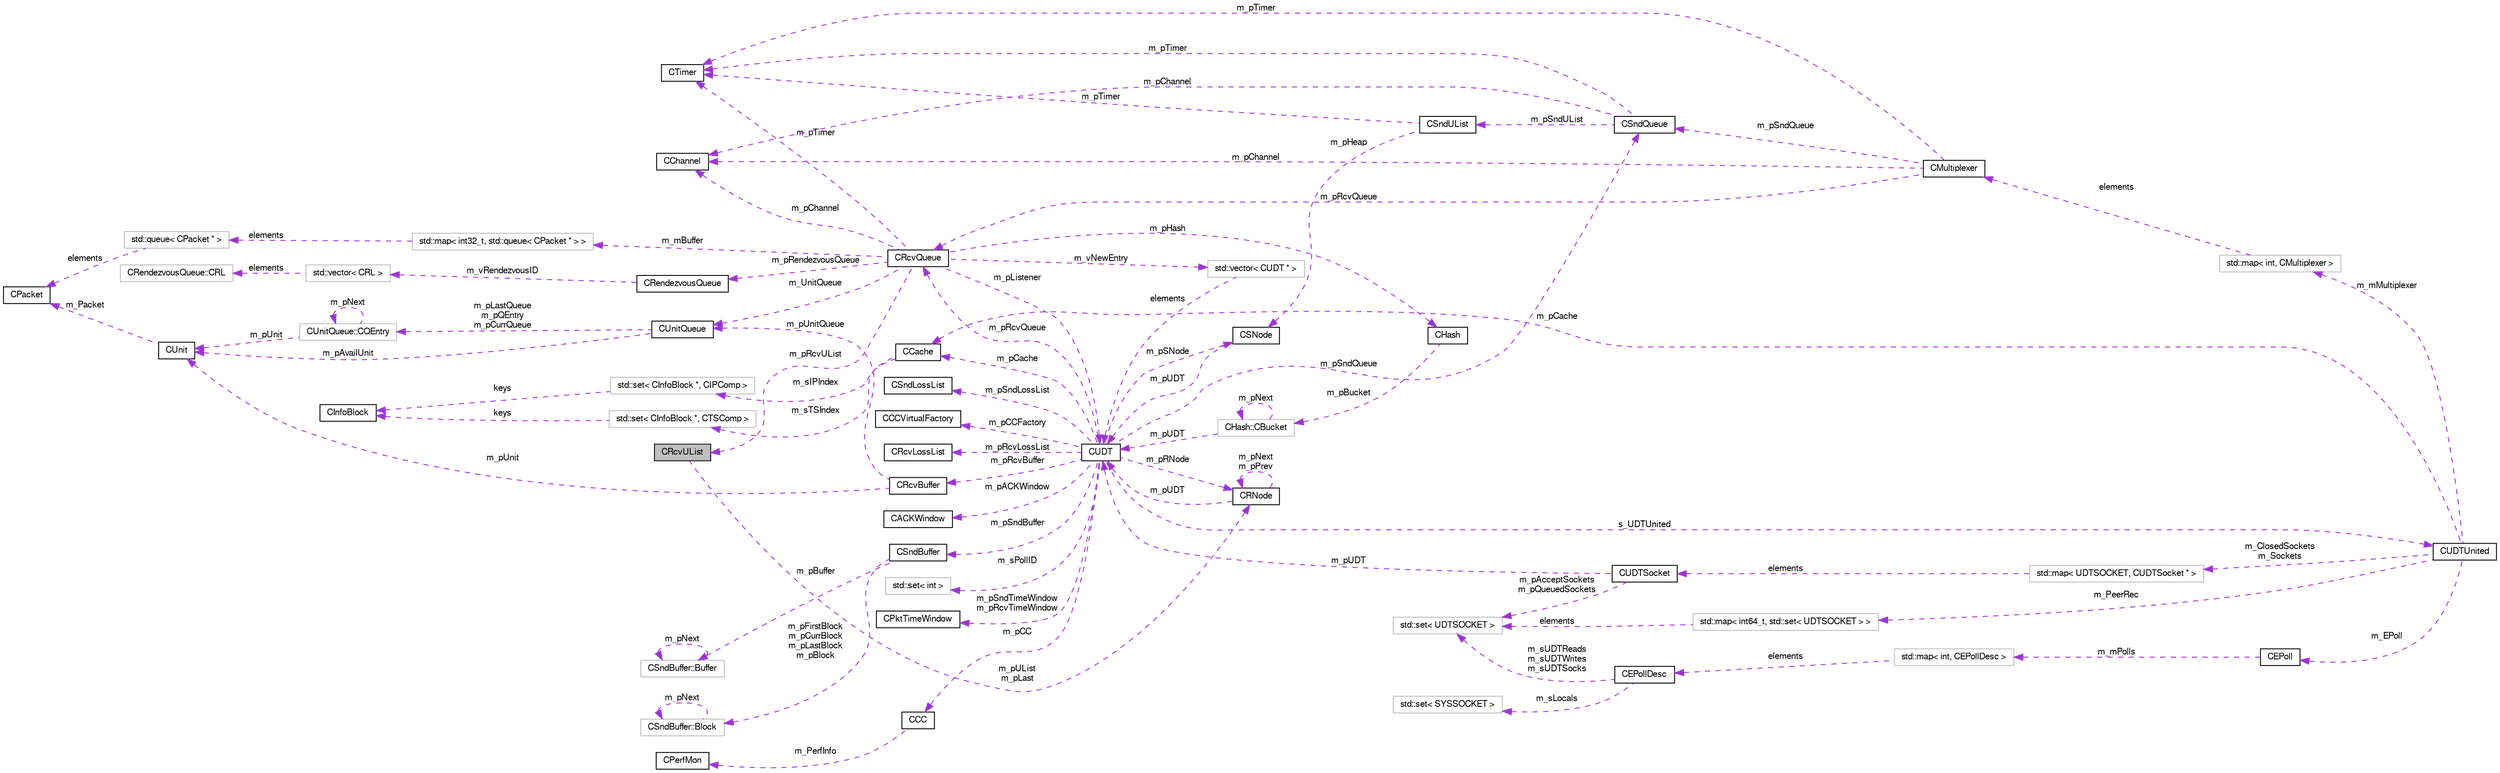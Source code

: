 digraph G
{
  bgcolor="transparent";
  edge [fontname="FreeSans",fontsize="10",labelfontname="FreeSans",labelfontsize="10"];
  node [fontname="FreeSans",fontsize="10",shape=record];
  rankdir=LR;
  Node1 [label="CRcvUList",height=0.2,width=0.4,color="black", fillcolor="grey75", style="filled" fontcolor="black"];
  Node2 -> Node1 [dir=back,color="darkorchid3",fontsize="10",style="dashed",label="m_pUList\nm_pLast",fontname="FreeSans"];
  Node2 [label="CRNode",height=0.2,width=0.4,color="black",URL="$structCRNode.html"];
  Node3 -> Node2 [dir=back,color="darkorchid3",fontsize="10",style="dashed",label="m_pUDT",fontname="FreeSans"];
  Node3 [label="CUDT",height=0.2,width=0.4,color="black",URL="$classCUDT.html"];
  Node4 -> Node3 [dir=back,color="darkorchid3",fontsize="10",style="dashed",label="m_pACKWindow",fontname="FreeSans"];
  Node4 [label="CACKWindow",height=0.2,width=0.4,color="black",URL="$classCACKWindow.html"];
  Node5 -> Node3 [dir=back,color="darkorchid3",fontsize="10",style="dashed",label="m_sPollID",fontname="FreeSans"];
  Node5 [label="std::set\< int \>",height=0.2,width=0.4,color="grey75"];
  Node6 -> Node3 [dir=back,color="darkorchid3",fontsize="10",style="dashed",label="m_pSndTimeWindow\nm_pRcvTimeWindow",fontname="FreeSans"];
  Node6 [label="CPktTimeWindow",height=0.2,width=0.4,color="black",URL="$classCPktTimeWindow.html"];
  Node7 -> Node3 [dir=back,color="darkorchid3",fontsize="10",style="dashed",label="m_pSndBuffer",fontname="FreeSans"];
  Node7 [label="CSndBuffer",height=0.2,width=0.4,color="black",URL="$classCSndBuffer.html"];
  Node8 -> Node7 [dir=back,color="darkorchid3",fontsize="10",style="dashed",label="m_pBuffer",fontname="FreeSans"];
  Node8 [label="CSndBuffer::Buffer",height=0.2,width=0.4,color="grey75"];
  Node8 -> Node8 [dir=back,color="darkorchid3",fontsize="10",style="dashed",label="m_pNext",fontname="FreeSans"];
  Node9 -> Node7 [dir=back,color="darkorchid3",fontsize="10",style="dashed",label="m_pFirstBlock\nm_pCurrBlock\nm_pLastBlock\nm_pBlock",fontname="FreeSans"];
  Node9 [label="CSndBuffer::Block",height=0.2,width=0.4,color="grey75"];
  Node9 -> Node9 [dir=back,color="darkorchid3",fontsize="10",style="dashed",label="m_pNext",fontname="FreeSans"];
  Node10 -> Node3 [dir=back,color="darkorchid3",fontsize="10",style="dashed",label="m_pSndLossList",fontname="FreeSans"];
  Node10 [label="CSndLossList",height=0.2,width=0.4,color="black",URL="$classCSndLossList.html"];
  Node11 -> Node3 [dir=back,color="darkorchid3",fontsize="10",style="dashed",label="m_pCCFactory",fontname="FreeSans"];
  Node11 [label="CCCVirtualFactory",height=0.2,width=0.4,color="black",URL="$classCCCVirtualFactory.html"];
  Node12 -> Node3 [dir=back,color="darkorchid3",fontsize="10",style="dashed",label="m_pRcvBuffer",fontname="FreeSans"];
  Node12 [label="CRcvBuffer",height=0.2,width=0.4,color="black",URL="$classCRcvBuffer.html"];
  Node13 -> Node12 [dir=back,color="darkorchid3",fontsize="10",style="dashed",label="m_pUnit",fontname="FreeSans"];
  Node13 [label="CUnit",height=0.2,width=0.4,color="black",URL="$structCUnit.html"];
  Node14 -> Node13 [dir=back,color="darkorchid3",fontsize="10",style="dashed",label="m_Packet",fontname="FreeSans"];
  Node14 [label="CPacket",height=0.2,width=0.4,color="black",URL="$classCPacket.html"];
  Node15 -> Node12 [dir=back,color="darkorchid3",fontsize="10",style="dashed",label="m_pUnitQueue",fontname="FreeSans"];
  Node15 [label="CUnitQueue",height=0.2,width=0.4,color="black",URL="$classCUnitQueue.html"];
  Node13 -> Node15 [dir=back,color="darkorchid3",fontsize="10",style="dashed",label="m_pAvailUnit",fontname="FreeSans"];
  Node16 -> Node15 [dir=back,color="darkorchid3",fontsize="10",style="dashed",label="m_pLastQueue\nm_pQEntry\nm_pCurrQueue",fontname="FreeSans"];
  Node16 [label="CUnitQueue::CQEntry",height=0.2,width=0.4,color="grey75"];
  Node13 -> Node16 [dir=back,color="darkorchid3",fontsize="10",style="dashed",label="m_pUnit",fontname="FreeSans"];
  Node16 -> Node16 [dir=back,color="darkorchid3",fontsize="10",style="dashed",label="m_pNext",fontname="FreeSans"];
  Node17 -> Node3 [dir=back,color="darkorchid3",fontsize="10",style="dashed",label="s_UDTUnited",fontname="FreeSans"];
  Node17 [label="CUDTUnited",height=0.2,width=0.4,color="black",URL="$classCUDTUnited.html"];
  Node18 -> Node17 [dir=back,color="darkorchid3",fontsize="10",style="dashed",label="m_mMultiplexer",fontname="FreeSans"];
  Node18 [label="std::map\< int, CMultiplexer \>",height=0.2,width=0.4,color="grey75"];
  Node19 -> Node18 [dir=back,color="darkorchid3",fontsize="10",style="dashed",label="elements",fontname="FreeSans"];
  Node19 [label="CMultiplexer",height=0.2,width=0.4,color="black",URL="$structCMultiplexer.html"];
  Node20 -> Node19 [dir=back,color="darkorchid3",fontsize="10",style="dashed",label="m_pTimer",fontname="FreeSans"];
  Node20 [label="CTimer",height=0.2,width=0.4,color="black",URL="$classCTimer.html"];
  Node21 -> Node19 [dir=back,color="darkorchid3",fontsize="10",style="dashed",label="m_pSndQueue",fontname="FreeSans"];
  Node21 [label="CSndQueue",height=0.2,width=0.4,color="black",URL="$classCSndQueue.html"];
  Node20 -> Node21 [dir=back,color="darkorchid3",fontsize="10",style="dashed",label="m_pTimer",fontname="FreeSans"];
  Node22 -> Node21 [dir=back,color="darkorchid3",fontsize="10",style="dashed",label="m_pSndUList",fontname="FreeSans"];
  Node22 [label="CSndUList",height=0.2,width=0.4,color="black",URL="$classCSndUList.html"];
  Node20 -> Node22 [dir=back,color="darkorchid3",fontsize="10",style="dashed",label="m_pTimer",fontname="FreeSans"];
  Node23 -> Node22 [dir=back,color="darkorchid3",fontsize="10",style="dashed",label="m_pHeap",fontname="FreeSans"];
  Node23 [label="CSNode",height=0.2,width=0.4,color="black",URL="$structCSNode.html"];
  Node3 -> Node23 [dir=back,color="darkorchid3",fontsize="10",style="dashed",label="m_pUDT",fontname="FreeSans"];
  Node24 -> Node21 [dir=back,color="darkorchid3",fontsize="10",style="dashed",label="m_pChannel",fontname="FreeSans"];
  Node24 [label="CChannel",height=0.2,width=0.4,color="black",URL="$classCChannel.html"];
  Node24 -> Node19 [dir=back,color="darkorchid3",fontsize="10",style="dashed",label="m_pChannel",fontname="FreeSans"];
  Node25 -> Node19 [dir=back,color="darkorchid3",fontsize="10",style="dashed",label="m_pRcvQueue",fontname="FreeSans"];
  Node25 [label="CRcvQueue",height=0.2,width=0.4,color="black",URL="$classCRcvQueue.html"];
  Node26 -> Node25 [dir=back,color="darkorchid3",fontsize="10",style="dashed",label="m_mBuffer",fontname="FreeSans"];
  Node26 [label="std::map\< int32_t, std::queue\< CPacket * \> \>",height=0.2,width=0.4,color="grey75"];
  Node27 -> Node26 [dir=back,color="darkorchid3",fontsize="10",style="dashed",label="elements",fontname="FreeSans"];
  Node27 [label="std::queue\< CPacket * \>",height=0.2,width=0.4,color="grey75"];
  Node14 -> Node27 [dir=back,color="darkorchid3",fontsize="10",style="dashed",label="elements",fontname="FreeSans"];
  Node3 -> Node25 [dir=back,color="darkorchid3",fontsize="10",style="dashed",label="m_pListener",fontname="FreeSans"];
  Node20 -> Node25 [dir=back,color="darkorchid3",fontsize="10",style="dashed",label="m_pTimer",fontname="FreeSans"];
  Node28 -> Node25 [dir=back,color="darkorchid3",fontsize="10",style="dashed",label="m_pRendezvousQueue",fontname="FreeSans"];
  Node28 [label="CRendezvousQueue",height=0.2,width=0.4,color="black",URL="$classCRendezvousQueue.html"];
  Node29 -> Node28 [dir=back,color="darkorchid3",fontsize="10",style="dashed",label="m_vRendezvousID",fontname="FreeSans"];
  Node29 [label="std::vector\< CRL \>",height=0.2,width=0.4,color="grey75"];
  Node30 -> Node29 [dir=back,color="darkorchid3",fontsize="10",style="dashed",label="elements",fontname="FreeSans"];
  Node30 [label="CRendezvousQueue::CRL",height=0.2,width=0.4,color="grey75"];
  Node31 -> Node25 [dir=back,color="darkorchid3",fontsize="10",style="dashed",label="m_vNewEntry",fontname="FreeSans"];
  Node31 [label="std::vector\< CUDT * \>",height=0.2,width=0.4,color="grey75"];
  Node3 -> Node31 [dir=back,color="darkorchid3",fontsize="10",style="dashed",label="elements",fontname="FreeSans"];
  Node15 -> Node25 [dir=back,color="darkorchid3",fontsize="10",style="dashed",label="m_UnitQueue",fontname="FreeSans"];
  Node1 -> Node25 [dir=back,color="darkorchid3",fontsize="10",style="dashed",label="m_pRcvUList",fontname="FreeSans"];
  Node32 -> Node25 [dir=back,color="darkorchid3",fontsize="10",style="dashed",label="m_pHash",fontname="FreeSans"];
  Node32 [label="CHash",height=0.2,width=0.4,color="black",URL="$classCHash.html"];
  Node33 -> Node32 [dir=back,color="darkorchid3",fontsize="10",style="dashed",label="m_pBucket",fontname="FreeSans"];
  Node33 [label="CHash::CBucket",height=0.2,width=0.4,color="grey75"];
  Node3 -> Node33 [dir=back,color="darkorchid3",fontsize="10",style="dashed",label="m_pUDT",fontname="FreeSans"];
  Node33 -> Node33 [dir=back,color="darkorchid3",fontsize="10",style="dashed",label="m_pNext",fontname="FreeSans"];
  Node24 -> Node25 [dir=back,color="darkorchid3",fontsize="10",style="dashed",label="m_pChannel",fontname="FreeSans"];
  Node34 -> Node17 [dir=back,color="darkorchid3",fontsize="10",style="dashed",label="m_ClosedSockets\nm_Sockets",fontname="FreeSans"];
  Node34 [label="std::map\< UDTSOCKET, CUDTSocket * \>",height=0.2,width=0.4,color="grey75"];
  Node35 -> Node34 [dir=back,color="darkorchid3",fontsize="10",style="dashed",label="elements",fontname="FreeSans"];
  Node35 [label="CUDTSocket",height=0.2,width=0.4,color="black",URL="$classCUDTSocket.html"];
  Node36 -> Node35 [dir=back,color="darkorchid3",fontsize="10",style="dashed",label="m_pAcceptSockets\nm_pQueuedSockets",fontname="FreeSans"];
  Node36 [label="std::set\< UDTSOCKET \>",height=0.2,width=0.4,color="grey75"];
  Node3 -> Node35 [dir=back,color="darkorchid3",fontsize="10",style="dashed",label="m_pUDT",fontname="FreeSans"];
  Node37 -> Node17 [dir=back,color="darkorchid3",fontsize="10",style="dashed",label="m_PeerRec",fontname="FreeSans"];
  Node37 [label="std::map\< int64_t, std::set\< UDTSOCKET \> \>",height=0.2,width=0.4,color="grey75"];
  Node36 -> Node37 [dir=back,color="darkorchid3",fontsize="10",style="dashed",label="elements",fontname="FreeSans"];
  Node38 -> Node17 [dir=back,color="darkorchid3",fontsize="10",style="dashed",label="m_EPoll",fontname="FreeSans"];
  Node38 [label="CEPoll",height=0.2,width=0.4,color="black",URL="$classCEPoll.html"];
  Node39 -> Node38 [dir=back,color="darkorchid3",fontsize="10",style="dashed",label="m_mPolls",fontname="FreeSans"];
  Node39 [label="std::map\< int, CEPollDesc \>",height=0.2,width=0.4,color="grey75"];
  Node40 -> Node39 [dir=back,color="darkorchid3",fontsize="10",style="dashed",label="elements",fontname="FreeSans"];
  Node40 [label="CEPollDesc",height=0.2,width=0.4,color="black",URL="$structCEPollDesc.html"];
  Node36 -> Node40 [dir=back,color="darkorchid3",fontsize="10",style="dashed",label="m_sUDTReads\nm_sUDTWrites\nm_sUDTSocks",fontname="FreeSans"];
  Node41 -> Node40 [dir=back,color="darkorchid3",fontsize="10",style="dashed",label="m_sLocals",fontname="FreeSans"];
  Node41 [label="std::set\< SYSSOCKET \>",height=0.2,width=0.4,color="grey75"];
  Node42 -> Node17 [dir=back,color="darkorchid3",fontsize="10",style="dashed",label="m_pCache",fontname="FreeSans"];
  Node42 [label="CCache",height=0.2,width=0.4,color="black",URL="$classCCache.html"];
  Node43 -> Node42 [dir=back,color="darkorchid3",fontsize="10",style="dashed",label="m_sTSIndex",fontname="FreeSans"];
  Node43 [label="std::set\< CInfoBlock *, CTSComp \>",height=0.2,width=0.4,color="grey75"];
  Node44 -> Node43 [dir=back,color="darkorchid3",fontsize="10",style="dashed",label="keys",fontname="FreeSans"];
  Node44 [label="CInfoBlock",height=0.2,width=0.4,color="black",URL="$structCInfoBlock.html"];
  Node45 -> Node42 [dir=back,color="darkorchid3",fontsize="10",style="dashed",label="m_sIPIndex",fontname="FreeSans"];
  Node45 [label="std::set\< CInfoBlock *, CIPComp \>",height=0.2,width=0.4,color="grey75"];
  Node44 -> Node45 [dir=back,color="darkorchid3",fontsize="10",style="dashed",label="keys",fontname="FreeSans"];
  Node21 -> Node3 [dir=back,color="darkorchid3",fontsize="10",style="dashed",label="m_pSndQueue",fontname="FreeSans"];
  Node46 -> Node3 [dir=back,color="darkorchid3",fontsize="10",style="dashed",label="m_pRcvLossList",fontname="FreeSans"];
  Node46 [label="CRcvLossList",height=0.2,width=0.4,color="black",URL="$classCRcvLossList.html"];
  Node2 -> Node3 [dir=back,color="darkorchid3",fontsize="10",style="dashed",label="m_pRNode",fontname="FreeSans"];
  Node25 -> Node3 [dir=back,color="darkorchid3",fontsize="10",style="dashed",label="m_pRcvQueue",fontname="FreeSans"];
  Node23 -> Node3 [dir=back,color="darkorchid3",fontsize="10",style="dashed",label="m_pSNode",fontname="FreeSans"];
  Node42 -> Node3 [dir=back,color="darkorchid3",fontsize="10",style="dashed",label="m_pCache",fontname="FreeSans"];
  Node47 -> Node3 [dir=back,color="darkorchid3",fontsize="10",style="dashed",label="m_pCC",fontname="FreeSans"];
  Node47 [label="CCC",height=0.2,width=0.4,color="black",URL="$classCCC.html"];
  Node48 -> Node47 [dir=back,color="darkorchid3",fontsize="10",style="dashed",label="m_PerfInfo",fontname="FreeSans"];
  Node48 [label="CPerfMon",height=0.2,width=0.4,color="black",URL="$structCPerfMon.html"];
  Node2 -> Node2 [dir=back,color="darkorchid3",fontsize="10",style="dashed",label="m_pNext\nm_pPrev",fontname="FreeSans"];
}
